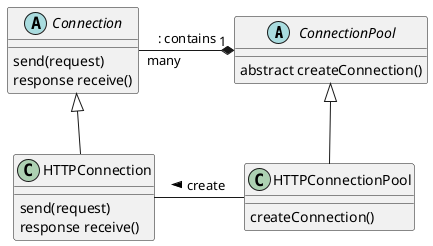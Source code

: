 -@startuml
abstract class ConnectionPool {
  abstract createConnection()
}
abstract class Connection {
   send(request)
   response receive()
}

ConnectionPool "1" *-left- "many" Connection: : contains


class HTTPConnectionPool extends ConnectionPool {
  createConnection()
}
class HTTPConnection extends Connection {
  send(request)
  response receive()
}



HTTPConnectionPool -left- HTTPConnection: create >




@enduml